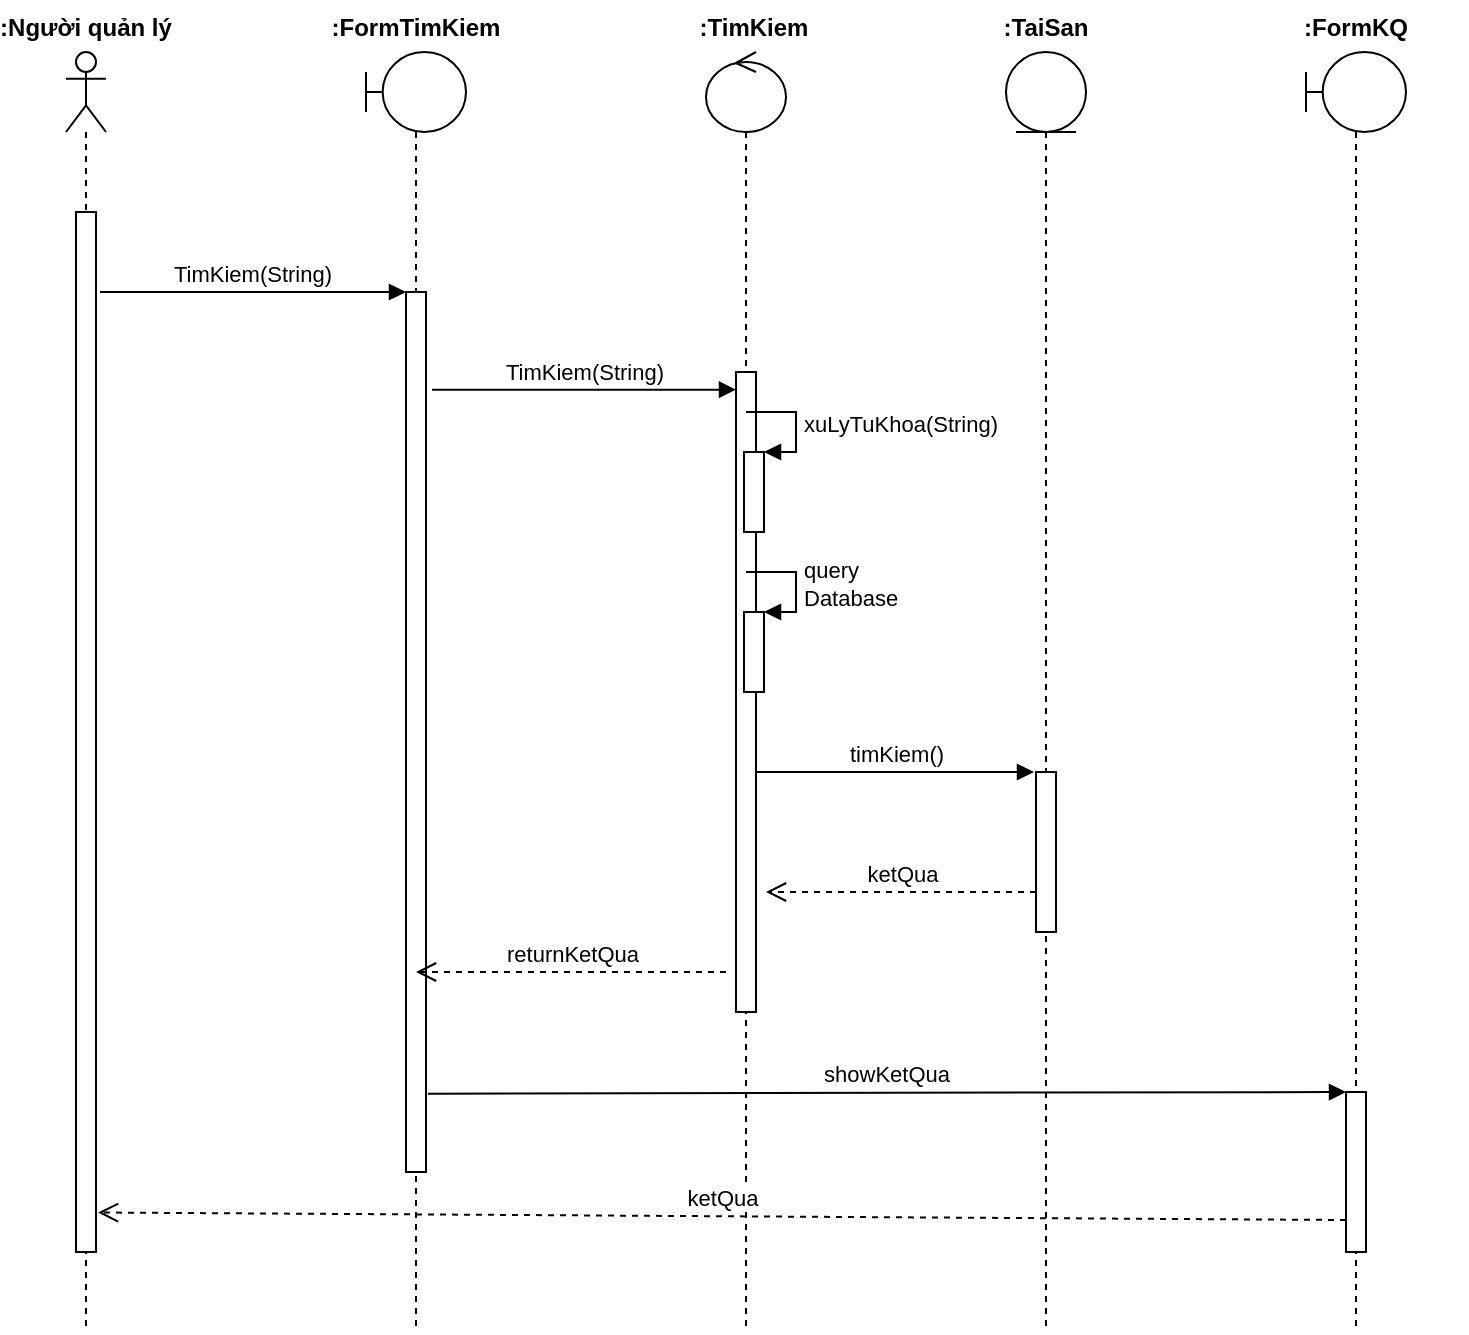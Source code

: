 <mxfile version="14.1.8" type="github" pages="2">
  <diagram id="N7QNM568emhEB9D24lQk" name="Page-1">
    <mxGraphModel dx="1422" dy="843" grid="1" gridSize="10" guides="1" tooltips="1" connect="1" arrows="1" fold="1" page="1" pageScale="1" pageWidth="827" pageHeight="1169" math="0" shadow="0">
      <root>
        <mxCell id="0" />
        <mxCell id="1" parent="0" />
        <mxCell id="STvikH6vyYPBjX1VVgPk-1" value="" style="shape=umlLifeline;participant=umlActor;perimeter=lifelinePerimeter;whiteSpace=wrap;html=1;container=1;collapsible=0;recursiveResize=0;verticalAlign=top;spacingTop=36;outlineConnect=0;" parent="1" vertex="1">
          <mxGeometry x="70" y="40" width="20" height="640" as="geometry" />
        </mxCell>
        <mxCell id="STvikH6vyYPBjX1VVgPk-11" value="" style="html=1;points=[];perimeter=orthogonalPerimeter;" parent="STvikH6vyYPBjX1VVgPk-1" vertex="1">
          <mxGeometry x="5" y="80" width="10" height="520" as="geometry" />
        </mxCell>
        <mxCell id="STvikH6vyYPBjX1VVgPk-2" value="" style="shape=umlLifeline;participant=umlBoundary;perimeter=lifelinePerimeter;whiteSpace=wrap;html=1;container=1;collapsible=0;recursiveResize=0;verticalAlign=top;spacingTop=36;outlineConnect=0;" parent="1" vertex="1">
          <mxGeometry x="220" y="40" width="50" height="640" as="geometry" />
        </mxCell>
        <mxCell id="STvikH6vyYPBjX1VVgPk-12" value="" style="html=1;points=[];perimeter=orthogonalPerimeter;" parent="STvikH6vyYPBjX1VVgPk-2" vertex="1">
          <mxGeometry x="20" y="120" width="10" height="440" as="geometry" />
        </mxCell>
        <mxCell id="STvikH6vyYPBjX1VVgPk-3" value="" style="shape=umlLifeline;participant=umlEntity;perimeter=lifelinePerimeter;whiteSpace=wrap;html=1;container=1;collapsible=0;recursiveResize=0;verticalAlign=top;spacingTop=36;outlineConnect=0;" parent="1" vertex="1">
          <mxGeometry x="540" y="40" width="40" height="640" as="geometry" />
        </mxCell>
        <mxCell id="STvikH6vyYPBjX1VVgPk-16" value="" style="html=1;points=[];perimeter=orthogonalPerimeter;" parent="STvikH6vyYPBjX1VVgPk-3" vertex="1">
          <mxGeometry x="15" y="360" width="10" height="80" as="geometry" />
        </mxCell>
        <mxCell id="STvikH6vyYPBjX1VVgPk-4" value="" style="shape=umlLifeline;participant=umlControl;perimeter=lifelinePerimeter;whiteSpace=wrap;html=1;container=1;collapsible=0;recursiveResize=0;verticalAlign=top;spacingTop=36;outlineConnect=0;" parent="1" vertex="1">
          <mxGeometry x="390" y="40" width="40" height="640" as="geometry" />
        </mxCell>
        <mxCell id="STvikH6vyYPBjX1VVgPk-15" value="" style="html=1;points=[];perimeter=orthogonalPerimeter;" parent="STvikH6vyYPBjX1VVgPk-4" vertex="1">
          <mxGeometry x="15" y="160" width="10" height="320" as="geometry" />
        </mxCell>
        <mxCell id="STvikH6vyYPBjX1VVgPk-19" value="" style="html=1;points=[];perimeter=orthogonalPerimeter;" parent="STvikH6vyYPBjX1VVgPk-4" vertex="1">
          <mxGeometry x="19" y="200" width="10" height="40" as="geometry" />
        </mxCell>
        <mxCell id="STvikH6vyYPBjX1VVgPk-20" value="xuLyTuKhoa(String)" style="edgeStyle=orthogonalEdgeStyle;html=1;align=left;spacingLeft=2;endArrow=block;rounded=0;entryX=1;entryY=0;" parent="STvikH6vyYPBjX1VVgPk-4" target="STvikH6vyYPBjX1VVgPk-19" edge="1">
          <mxGeometry relative="1" as="geometry">
            <mxPoint x="20" y="180" as="sourcePoint" />
            <Array as="points">
              <mxPoint x="45" y="180" />
            </Array>
          </mxGeometry>
        </mxCell>
        <mxCell id="STvikH6vyYPBjX1VVgPk-21" value="" style="html=1;points=[];perimeter=orthogonalPerimeter;" parent="STvikH6vyYPBjX1VVgPk-4" vertex="1">
          <mxGeometry x="19" y="280" width="10" height="40" as="geometry" />
        </mxCell>
        <mxCell id="STvikH6vyYPBjX1VVgPk-22" value="query&lt;br&gt;Database" style="edgeStyle=orthogonalEdgeStyle;html=1;align=left;spacingLeft=2;endArrow=block;rounded=0;entryX=1;entryY=0;" parent="STvikH6vyYPBjX1VVgPk-4" target="STvikH6vyYPBjX1VVgPk-21" edge="1">
          <mxGeometry relative="1" as="geometry">
            <mxPoint x="20" y="260" as="sourcePoint" />
            <Array as="points">
              <mxPoint x="45" y="260" />
            </Array>
          </mxGeometry>
        </mxCell>
        <mxCell id="STvikH6vyYPBjX1VVgPk-5" value="" style="shape=umlLifeline;participant=umlBoundary;perimeter=lifelinePerimeter;whiteSpace=wrap;html=1;container=1;collapsible=0;recursiveResize=0;verticalAlign=top;spacingTop=36;outlineConnect=0;" parent="1" vertex="1">
          <mxGeometry x="690" y="40" width="50" height="640" as="geometry" />
        </mxCell>
        <mxCell id="STvikH6vyYPBjX1VVgPk-17" value="" style="html=1;points=[];perimeter=orthogonalPerimeter;" parent="STvikH6vyYPBjX1VVgPk-5" vertex="1">
          <mxGeometry x="20" y="520" width="10" height="80" as="geometry" />
        </mxCell>
        <mxCell id="STvikH6vyYPBjX1VVgPk-6" value=":Người quản lý" style="text;align=center;fontStyle=1;verticalAlign=middle;spacingLeft=3;spacingRight=3;strokeColor=none;rotatable=0;points=[[0,0.5],[1,0.5]];portConstraint=eastwest;" parent="1" vertex="1">
          <mxGeometry x="40" y="14" width="80" height="26" as="geometry" />
        </mxCell>
        <mxCell id="STvikH6vyYPBjX1VVgPk-7" value=":FormTimKiem" style="text;align=center;fontStyle=1;verticalAlign=middle;spacingLeft=3;spacingRight=3;strokeColor=none;rotatable=0;points=[[0,0.5],[1,0.5]];portConstraint=eastwest;" parent="1" vertex="1">
          <mxGeometry x="205" y="14" width="80" height="26" as="geometry" />
        </mxCell>
        <mxCell id="STvikH6vyYPBjX1VVgPk-8" value=":TimKiem" style="text;align=center;fontStyle=1;verticalAlign=middle;spacingLeft=3;spacingRight=3;strokeColor=none;rotatable=0;points=[[0,0.5],[1,0.5]];portConstraint=eastwest;" parent="1" vertex="1">
          <mxGeometry x="374" y="14" width="80" height="26" as="geometry" />
        </mxCell>
        <mxCell id="STvikH6vyYPBjX1VVgPk-9" value=":TaiSan" style="text;align=center;fontStyle=1;verticalAlign=middle;spacingLeft=3;spacingRight=3;strokeColor=none;rotatable=0;points=[[0,0.5],[1,0.5]];portConstraint=eastwest;" parent="1" vertex="1">
          <mxGeometry x="520" y="14" width="80" height="26" as="geometry" />
        </mxCell>
        <mxCell id="STvikH6vyYPBjX1VVgPk-10" value=":FormKQ" style="text;align=center;fontStyle=1;verticalAlign=middle;spacingLeft=3;spacingRight=3;strokeColor=none;rotatable=0;points=[[0,0.5],[1,0.5]];portConstraint=eastwest;" parent="1" vertex="1">
          <mxGeometry x="660" y="14" width="110" height="26" as="geometry" />
        </mxCell>
        <mxCell id="STvikH6vyYPBjX1VVgPk-13" value="TimKiem(String)" style="html=1;verticalAlign=bottom;endArrow=block;exitX=1.2;exitY=0.077;exitDx=0;exitDy=0;exitPerimeter=0;" parent="1" source="STvikH6vyYPBjX1VVgPk-11" edge="1">
          <mxGeometry width="80" relative="1" as="geometry">
            <mxPoint x="370" y="430" as="sourcePoint" />
            <mxPoint x="240" y="160" as="targetPoint" />
          </mxGeometry>
        </mxCell>
        <mxCell id="STvikH6vyYPBjX1VVgPk-14" value="TimKiem(String)" style="html=1;verticalAlign=bottom;endArrow=block;exitX=1.3;exitY=0.111;exitDx=0;exitDy=0;exitPerimeter=0;" parent="1" source="STvikH6vyYPBjX1VVgPk-12" target="STvikH6vyYPBjX1VVgPk-15" edge="1">
          <mxGeometry width="80" relative="1" as="geometry">
            <mxPoint x="280" y="200" as="sourcePoint" />
            <mxPoint x="450" y="430" as="targetPoint" />
          </mxGeometry>
        </mxCell>
        <mxCell id="STvikH6vyYPBjX1VVgPk-23" value="timKiem()" style="html=1;verticalAlign=bottom;endArrow=block;entryX=-0.1;entryY=0;entryDx=0;entryDy=0;entryPerimeter=0;" parent="1" target="STvikH6vyYPBjX1VVgPk-16" edge="1">
          <mxGeometry width="80" relative="1" as="geometry">
            <mxPoint x="415" y="400" as="sourcePoint" />
            <mxPoint x="450" y="430" as="targetPoint" />
          </mxGeometry>
        </mxCell>
        <mxCell id="STvikH6vyYPBjX1VVgPk-25" value="ketQua" style="html=1;verticalAlign=bottom;endArrow=open;dashed=1;endSize=8;exitX=0;exitY=0.75;exitDx=0;exitDy=0;exitPerimeter=0;" parent="1" source="STvikH6vyYPBjX1VVgPk-16" edge="1">
          <mxGeometry relative="1" as="geometry">
            <mxPoint x="530" y="460" as="sourcePoint" />
            <mxPoint x="420" y="460" as="targetPoint" />
          </mxGeometry>
        </mxCell>
        <mxCell id="STvikH6vyYPBjX1VVgPk-26" value="ketQua" style="html=1;verticalAlign=bottom;endArrow=open;dashed=1;endSize=8;exitX=0;exitY=0.8;exitDx=0;exitDy=0;exitPerimeter=0;entryX=1.1;entryY=0.962;entryDx=0;entryDy=0;entryPerimeter=0;" parent="1" source="STvikH6vyYPBjX1VVgPk-17" target="STvikH6vyYPBjX1VVgPk-11" edge="1">
          <mxGeometry relative="1" as="geometry">
            <mxPoint x="710" y="590" as="sourcePoint" />
            <mxPoint x="100" y="620" as="targetPoint" />
          </mxGeometry>
        </mxCell>
        <mxCell id="STvikH6vyYPBjX1VVgPk-27" value="showKetQua" style="html=1;verticalAlign=bottom;endArrow=block;exitX=1.1;exitY=0.911;exitDx=0;exitDy=0;exitPerimeter=0;entryX=0;entryY=0;entryDx=0;entryDy=0;entryPerimeter=0;" parent="1" source="STvikH6vyYPBjX1VVgPk-12" target="STvikH6vyYPBjX1VVgPk-17" edge="1">
          <mxGeometry width="80" relative="1" as="geometry">
            <mxPoint x="370" y="430" as="sourcePoint" />
            <mxPoint x="450" y="430" as="targetPoint" />
          </mxGeometry>
        </mxCell>
        <mxCell id="STvikH6vyYPBjX1VVgPk-28" value="returnKetQua" style="html=1;verticalAlign=bottom;endArrow=open;dashed=1;endSize=8;" parent="1" target="STvikH6vyYPBjX1VVgPk-2" edge="1">
          <mxGeometry relative="1" as="geometry">
            <mxPoint x="400" y="500" as="sourcePoint" />
            <mxPoint x="280" y="500" as="targetPoint" />
          </mxGeometry>
        </mxCell>
      </root>
    </mxGraphModel>
  </diagram>
  <diagram id="e_X-K4zty8SQ4Ms6JnG7" name="Page-2">
    <mxGraphModel dx="1422" dy="843" grid="1" gridSize="10" guides="1" tooltips="1" connect="1" arrows="1" fold="1" page="1" pageScale="1" pageWidth="827" pageHeight="1169" math="0" shadow="0">
      <root>
        <mxCell id="JY8GguEwTx7QUMx0Gexd-0" />
        <mxCell id="JY8GguEwTx7QUMx0Gexd-1" parent="JY8GguEwTx7QUMx0Gexd-0" />
        <mxCell id="JY8GguEwTx7QUMx0Gexd-3" value="" style="shape=umlLifeline;participant=umlActor;perimeter=lifelinePerimeter;whiteSpace=wrap;html=1;container=1;collapsible=0;recursiveResize=0;verticalAlign=top;spacingTop=36;outlineConnect=0;" vertex="1" parent="JY8GguEwTx7QUMx0Gexd-1">
          <mxGeometry x="90" y="80" width="20" height="680" as="geometry" />
        </mxCell>
        <mxCell id="JY8GguEwTx7QUMx0Gexd-13" value="" style="html=1;points=[];perimeter=orthogonalPerimeter;" vertex="1" parent="JY8GguEwTx7QUMx0Gexd-3">
          <mxGeometry x="5" y="80" width="10" height="560" as="geometry" />
        </mxCell>
        <mxCell id="JY8GguEwTx7QUMx0Gexd-4" value=":Người dùng" style="text;align=center;fontStyle=1;verticalAlign=middle;spacingLeft=3;spacingRight=3;strokeColor=none;rotatable=0;points=[[0,0.5],[1,0.5]];portConstraint=eastwest;" vertex="1" parent="JY8GguEwTx7QUMx0Gexd-1">
          <mxGeometry x="60" y="50" width="80" height="26" as="geometry" />
        </mxCell>
        <mxCell id="JY8GguEwTx7QUMx0Gexd-5" value="" style="shape=umlLifeline;participant=umlBoundary;perimeter=lifelinePerimeter;whiteSpace=wrap;html=1;container=1;collapsible=0;recursiveResize=0;verticalAlign=top;spacingTop=36;outlineConnect=0;" vertex="1" parent="JY8GguEwTx7QUMx0Gexd-1">
          <mxGeometry x="270" y="80" width="50" height="680" as="geometry" />
        </mxCell>
        <mxCell id="JY8GguEwTx7QUMx0Gexd-14" value="" style="html=1;points=[];perimeter=orthogonalPerimeter;" vertex="1" parent="JY8GguEwTx7QUMx0Gexd-5">
          <mxGeometry x="20" y="120" width="10" height="490" as="geometry" />
        </mxCell>
        <mxCell id="JY8GguEwTx7QUMx0Gexd-6" value=":FormDangNhap" style="text;align=center;fontStyle=1;verticalAlign=middle;spacingLeft=3;spacingRight=3;strokeColor=none;rotatable=0;points=[[0,0.5],[1,0.5]];portConstraint=eastwest;" vertex="1" parent="JY8GguEwTx7QUMx0Gexd-1">
          <mxGeometry x="260" y="50" width="80" height="26" as="geometry" />
        </mxCell>
        <mxCell id="JY8GguEwTx7QUMx0Gexd-9" value="" style="shape=umlLifeline;participant=umlControl;perimeter=lifelinePerimeter;whiteSpace=wrap;html=1;container=1;collapsible=0;recursiveResize=0;verticalAlign=top;spacingTop=36;outlineConnect=0;" vertex="1" parent="JY8GguEwTx7QUMx0Gexd-1">
          <mxGeometry x="470" y="78" width="40" height="682" as="geometry" />
        </mxCell>
        <mxCell id="JY8GguEwTx7QUMx0Gexd-17" value="" style="html=1;points=[];perimeter=orthogonalPerimeter;" vertex="1" parent="JY8GguEwTx7QUMx0Gexd-9">
          <mxGeometry x="15" y="162" width="10" height="408" as="geometry" />
        </mxCell>
        <mxCell id="JY8GguEwTx7QUMx0Gexd-10" value=":DKDangNhap" style="text;align=center;fontStyle=1;verticalAlign=middle;spacingLeft=3;spacingRight=3;strokeColor=none;rotatable=0;points=[[0,0.5],[1,0.5]];portConstraint=eastwest;" vertex="1" parent="JY8GguEwTx7QUMx0Gexd-1">
          <mxGeometry x="460" y="50" width="80" height="26" as="geometry" />
        </mxCell>
        <mxCell id="JY8GguEwTx7QUMx0Gexd-11" value="" style="shape=umlLifeline;participant=umlEntity;perimeter=lifelinePerimeter;whiteSpace=wrap;html=1;container=1;collapsible=0;recursiveResize=0;verticalAlign=top;spacingTop=36;outlineConnect=0;" vertex="1" parent="JY8GguEwTx7QUMx0Gexd-1">
          <mxGeometry x="670" y="80" width="40" height="680" as="geometry" />
        </mxCell>
        <mxCell id="JY8GguEwTx7QUMx0Gexd-20" value="" style="html=1;points=[];perimeter=orthogonalPerimeter;" vertex="1" parent="JY8GguEwTx7QUMx0Gexd-11">
          <mxGeometry x="15" y="200" width="10" height="320" as="geometry" />
        </mxCell>
        <mxCell id="JY8GguEwTx7QUMx0Gexd-12" value=":Database" style="text;align=center;fontStyle=1;verticalAlign=middle;spacingLeft=3;spacingRight=3;strokeColor=none;rotatable=0;points=[[0,0.5],[1,0.5]];portConstraint=eastwest;" vertex="1" parent="JY8GguEwTx7QUMx0Gexd-1">
          <mxGeometry x="650" y="54" width="80" height="26" as="geometry" />
        </mxCell>
        <mxCell id="JY8GguEwTx7QUMx0Gexd-15" value="Nhâp user name &amp;amp; password" style="html=1;verticalAlign=bottom;endArrow=block;entryX=0;entryY=0;" edge="1" target="JY8GguEwTx7QUMx0Gexd-14" parent="JY8GguEwTx7QUMx0Gexd-1" source="JY8GguEwTx7QUMx0Gexd-13">
          <mxGeometry relative="1" as="geometry">
            <mxPoint x="150" y="230" as="sourcePoint" />
          </mxGeometry>
        </mxCell>
        <mxCell id="JY8GguEwTx7QUMx0Gexd-16" value="Hiển thị trang chủ" style="html=1;verticalAlign=bottom;endArrow=open;dashed=1;endSize=8;exitX=-0.4;exitY=0.973;exitDx=0;exitDy=0;exitPerimeter=0;" edge="1" source="JY8GguEwTx7QUMx0Gexd-14" parent="JY8GguEwTx7QUMx0Gexd-1" target="JY8GguEwTx7QUMx0Gexd-13">
          <mxGeometry relative="1" as="geometry">
            <mxPoint x="220" y="276" as="targetPoint" />
          </mxGeometry>
        </mxCell>
        <mxCell id="JY8GguEwTx7QUMx0Gexd-19" value="return true" style="html=1;verticalAlign=bottom;endArrow=open;dashed=1;endSize=8;exitX=0;exitY=0.95;" edge="1" source="JY8GguEwTx7QUMx0Gexd-17" parent="JY8GguEwTx7QUMx0Gexd-1" target="JY8GguEwTx7QUMx0Gexd-14">
          <mxGeometry relative="1" as="geometry">
            <mxPoint x="420" y="308" as="targetPoint" />
          </mxGeometry>
        </mxCell>
        <mxCell id="JY8GguEwTx7QUMx0Gexd-18" value="dangNhap()" style="html=1;verticalAlign=bottom;endArrow=block;entryX=0;entryY=0;exitX=1;exitY=0.082;exitDx=0;exitDy=0;exitPerimeter=0;" edge="1" target="JY8GguEwTx7QUMx0Gexd-17" parent="JY8GguEwTx7QUMx0Gexd-1" source="JY8GguEwTx7QUMx0Gexd-14">
          <mxGeometry x="-0.05" relative="1" as="geometry">
            <mxPoint x="420" y="232" as="sourcePoint" />
            <mxPoint as="offset" />
          </mxGeometry>
        </mxCell>
        <mxCell id="JY8GguEwTx7QUMx0Gexd-21" value="kiemTraTK()" style="html=1;verticalAlign=bottom;endArrow=block;entryX=0;entryY=0;" edge="1" target="JY8GguEwTx7QUMx0Gexd-20" parent="JY8GguEwTx7QUMx0Gexd-1" source="JY8GguEwTx7QUMx0Gexd-17">
          <mxGeometry relative="1" as="geometry">
            <mxPoint x="620" y="280" as="sourcePoint" />
          </mxGeometry>
        </mxCell>
        <mxCell id="JY8GguEwTx7QUMx0Gexd-22" value="return true" style="html=1;verticalAlign=bottom;endArrow=open;dashed=1;endSize=8;exitX=0;exitY=0.95;" edge="1" source="JY8GguEwTx7QUMx0Gexd-20" parent="JY8GguEwTx7QUMx0Gexd-1" target="JY8GguEwTx7QUMx0Gexd-17">
          <mxGeometry relative="1" as="geometry">
            <mxPoint x="620" y="356" as="targetPoint" />
          </mxGeometry>
        </mxCell>
        <mxCell id="JY8GguEwTx7QUMx0Gexd-23" value="" style="html=1;points=[];perimeter=orthogonalPerimeter;" vertex="1" parent="JY8GguEwTx7QUMx0Gexd-1">
          <mxGeometry x="690" y="350" width="10" height="40" as="geometry" />
        </mxCell>
        <mxCell id="JY8GguEwTx7QUMx0Gexd-24" value="&lt;div&gt;Kiểm tra tên&lt;/div&gt;&lt;div&gt;đăng nhập&lt;/div&gt;&lt;div&gt;và mật khẩu&lt;/div&gt;" style="edgeStyle=orthogonalEdgeStyle;html=1;align=left;spacingLeft=2;endArrow=block;rounded=0;entryX=1;entryY=0;" edge="1" target="JY8GguEwTx7QUMx0Gexd-23" parent="JY8GguEwTx7QUMx0Gexd-1">
          <mxGeometry relative="1" as="geometry">
            <mxPoint x="695" y="330" as="sourcePoint" />
            <Array as="points">
              <mxPoint x="720" y="330" />
            </Array>
          </mxGeometry>
        </mxCell>
        <mxCell id="JY8GguEwTx7QUMx0Gexd-25" value="return false" style="html=1;verticalAlign=bottom;endArrow=open;dashed=1;endSize=8;exitX=-0.1;exitY=0.5;exitDx=0;exitDy=0;exitPerimeter=0;" edge="1" parent="JY8GguEwTx7QUMx0Gexd-1" source="JY8GguEwTx7QUMx0Gexd-20" target="JY8GguEwTx7QUMx0Gexd-17">
          <mxGeometry relative="1" as="geometry">
            <mxPoint x="450" y="430" as="sourcePoint" />
            <mxPoint x="500" y="440" as="targetPoint" />
          </mxGeometry>
        </mxCell>
        <mxCell id="JY8GguEwTx7QUMx0Gexd-26" value="return false" style="html=1;verticalAlign=bottom;endArrow=open;dashed=1;endSize=8;" edge="1" parent="JY8GguEwTx7QUMx0Gexd-1" source="JY8GguEwTx7QUMx0Gexd-17">
          <mxGeometry relative="1" as="geometry">
            <mxPoint x="450" y="480" as="sourcePoint" />
            <mxPoint x="300" y="480" as="targetPoint" />
          </mxGeometry>
        </mxCell>
        <mxCell id="JY8GguEwTx7QUMx0Gexd-27" value="Tài khoản hoặc mật khẩu sai" style="html=1;verticalAlign=bottom;endArrow=open;dashed=1;endSize=8;exitX=-0.2;exitY=0.653;exitDx=0;exitDy=0;exitPerimeter=0;" edge="1" parent="JY8GguEwTx7QUMx0Gexd-1" source="JY8GguEwTx7QUMx0Gexd-14" target="JY8GguEwTx7QUMx0Gexd-13">
          <mxGeometry relative="1" as="geometry">
            <mxPoint x="450" y="430" as="sourcePoint" />
            <mxPoint x="370" y="430" as="targetPoint" />
          </mxGeometry>
        </mxCell>
        <mxCell id="JY8GguEwTx7QUMx0Gexd-30" value="" style="rounded=0;whiteSpace=wrap;html=1;fillColor=none;dashed=1;strokeWidth=2;" vertex="1" parent="JY8GguEwTx7QUMx0Gexd-1">
          <mxGeometry x="60" y="410" width="680" height="320" as="geometry" />
        </mxCell>
        <mxCell id="JY8GguEwTx7QUMx0Gexd-31" value="" style="endArrow=none;dashed=1;html=1;strokeWidth=2;exitX=0;exitY=0.5;exitDx=0;exitDy=0;entryX=1;entryY=0.5;entryDx=0;entryDy=0;" edge="1" parent="JY8GguEwTx7QUMx0Gexd-1" source="JY8GguEwTx7QUMx0Gexd-30" target="JY8GguEwTx7QUMx0Gexd-30">
          <mxGeometry width="50" height="50" relative="1" as="geometry">
            <mxPoint x="390" y="460" as="sourcePoint" />
            <mxPoint x="440" y="410" as="targetPoint" />
          </mxGeometry>
        </mxCell>
      </root>
    </mxGraphModel>
  </diagram>
</mxfile>
